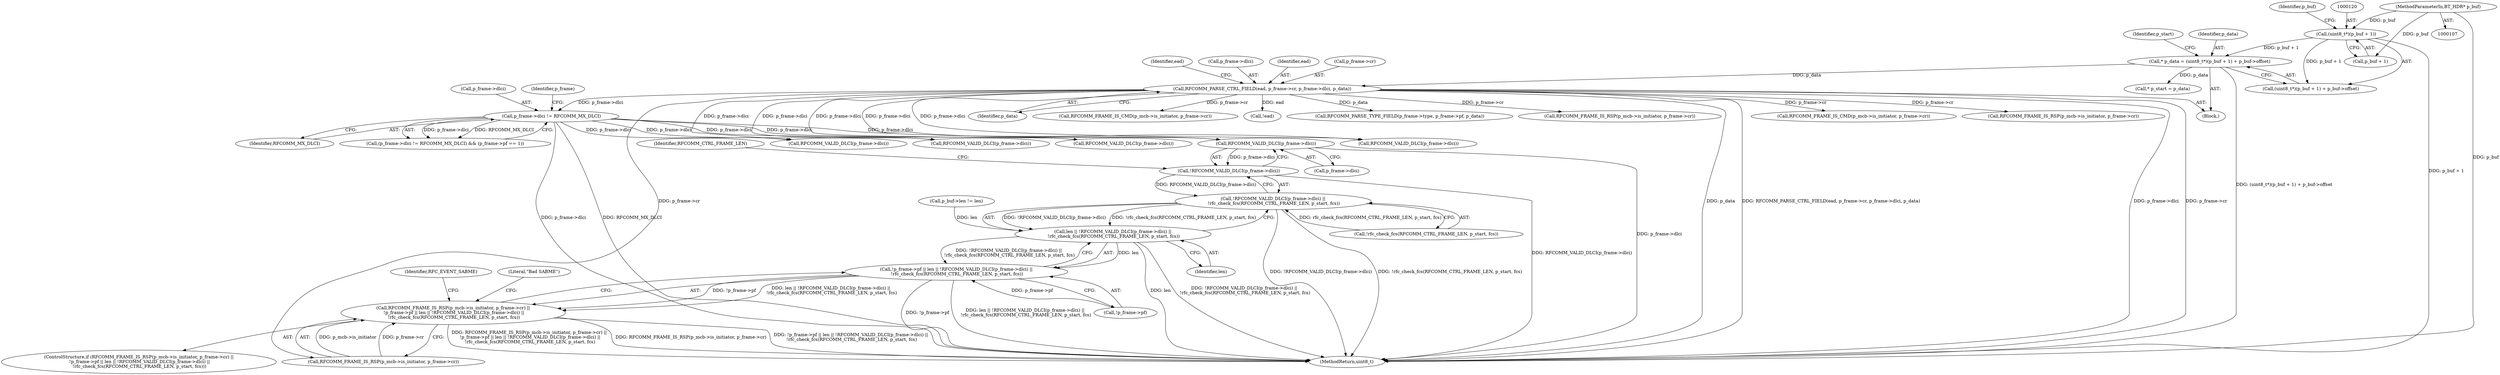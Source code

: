 digraph "0_Android_9fe27a9b445f7e911286ed31c1087ceac567736b@pointer" {
"1000334" [label="(Call,RFCOMM_VALID_DLCI(p_frame->dlci))"];
"1000146" [label="(Call,RFCOMM_PARSE_CTRL_FIELD(ead, p_frame->cr, p_frame->dlci, p_data))"];
"1000116" [label="(Call,* p_data = (uint8_t*)(p_buf + 1) + p_buf->offset)"];
"1000119" [label="(Call,(uint8_t*)(p_buf + 1))"];
"1000110" [label="(MethodParameterIn,BT_HDR* p_buf)"];
"1000257" [label="(Call,p_frame->dlci != RFCOMM_MX_DLCI)"];
"1000333" [label="(Call,!RFCOMM_VALID_DLCI(p_frame->dlci))"];
"1000332" [label="(Call,!RFCOMM_VALID_DLCI(p_frame->dlci) ||\n !rfc_check_fcs(RFCOMM_CTRL_FRAME_LEN, p_start, fcs))"];
"1000330" [label="(Call,len || !RFCOMM_VALID_DLCI(p_frame->dlci) ||\n !rfc_check_fcs(RFCOMM_CTRL_FRAME_LEN, p_start, fcs))"];
"1000325" [label="(Call,!p_frame->pf || len || !RFCOMM_VALID_DLCI(p_frame->dlci) ||\n !rfc_check_fcs(RFCOMM_CTRL_FRAME_LEN, p_start, fcs))"];
"1000317" [label="(Call,RFCOMM_FRAME_IS_RSP(p_mcb->is_initiator, p_frame->cr) ||\n !p_frame->pf || len || !RFCOMM_VALID_DLCI(p_frame->dlci) ||\n !rfc_check_fcs(RFCOMM_CTRL_FRAME_LEN, p_start, fcs))"];
"1000334" [label="(Call,RFCOMM_VALID_DLCI(p_frame->dlci))"];
"1000157" [label="(Identifier,ead)"];
"1000154" [label="(Identifier,p_data)"];
"1000354" [label="(Call,RFCOMM_FRAME_IS_CMD(p_mcb->is_initiator, p_frame->cr))"];
"1000350" [label="(Identifier,RFC_EVENT_SABME)"];
"1000117" [label="(Identifier,p_data)"];
"1000457" [label="(Call,RFCOMM_VALID_DLCI(p_frame->dlci))"];
"1000119" [label="(Call,(uint8_t*)(p_buf + 1))"];
"1000110" [label="(MethodParameterIn,BT_HDR* p_buf)"];
"1000330" [label="(Call,len || !RFCOMM_VALID_DLCI(p_frame->dlci) ||\n !rfc_check_fcs(RFCOMM_CTRL_FRAME_LEN, p_start, fcs))"];
"1000156" [label="(Call,!ead)"];
"1000316" [label="(ControlStructure,if (RFCOMM_FRAME_IS_RSP(p_mcb->is_initiator, p_frame->cr) ||\n !p_frame->pf || len || !RFCOMM_VALID_DLCI(p_frame->dlci) ||\n !rfc_check_fcs(RFCOMM_CTRL_FRAME_LEN, p_start, fcs)))"];
"1000163" [label="(Call,RFCOMM_PARSE_TYPE_FIELD(p_frame->type, p_frame->pf, p_data))"];
"1000118" [label="(Call,(uint8_t*)(p_buf + 1) + p_buf->offset)"];
"1000261" [label="(Identifier,RFCOMM_MX_DLCI)"];
"1000325" [label="(Call,!p_frame->pf || len || !RFCOMM_VALID_DLCI(p_frame->dlci) ||\n !rfc_check_fcs(RFCOMM_CTRL_FRAME_LEN, p_start, fcs))"];
"1000332" [label="(Call,!RFCOMM_VALID_DLCI(p_frame->dlci) ||\n !rfc_check_fcs(RFCOMM_CTRL_FRAME_LEN, p_start, fcs))"];
"1000129" [label="(Identifier,p_start)"];
"1000497" [label="(MethodReturn,uint8_t)"];
"1000258" [label="(Call,p_frame->dlci)"];
"1000151" [label="(Call,p_frame->dlci)"];
"1000421" [label="(Call,RFCOMM_FRAME_IS_RSP(p_mcb->is_initiator, p_frame->cr))"];
"1000317" [label="(Call,RFCOMM_FRAME_IS_RSP(p_mcb->is_initiator, p_frame->cr) ||\n !p_frame->pf || len || !RFCOMM_VALID_DLCI(p_frame->dlci) ||\n !rfc_check_fcs(RFCOMM_CTRL_FRAME_LEN, p_start, fcs))"];
"1000257" [label="(Call,p_frame->dlci != RFCOMM_MX_DLCI)"];
"1000147" [label="(Identifier,ead)"];
"1000111" [label="(Block,)"];
"1000370" [label="(Call,RFCOMM_VALID_DLCI(p_frame->dlci))"];
"1000331" [label="(Identifier,len)"];
"1000290" [label="(Call,p_buf->len != len)"];
"1000401" [label="(Call,RFCOMM_VALID_DLCI(p_frame->dlci))"];
"1000340" [label="(Identifier,RFCOMM_CTRL_FRAME_LEN)"];
"1000128" [label="(Call,* p_start = p_data)"];
"1000326" [label="(Call,!p_frame->pf)"];
"1000345" [label="(Literal,\"Bad SABME\")"];
"1000333" [label="(Call,!RFCOMM_VALID_DLCI(p_frame->dlci))"];
"1000125" [label="(Identifier,p_buf)"];
"1000437" [label="(Call,RFCOMM_VALID_DLCI(p_frame->dlci))"];
"1000116" [label="(Call,* p_data = (uint8_t*)(p_buf + 1) + p_buf->offset)"];
"1000318" [label="(Call,RFCOMM_FRAME_IS_RSP(p_mcb->is_initiator, p_frame->cr))"];
"1000148" [label="(Call,p_frame->cr)"];
"1000390" [label="(Call,RFCOMM_FRAME_IS_CMD(p_mcb->is_initiator, p_frame->cr))"];
"1000146" [label="(Call,RFCOMM_PARSE_CTRL_FIELD(ead, p_frame->cr, p_frame->dlci, p_data))"];
"1000256" [label="(Call,(p_frame->dlci != RFCOMM_MX_DLCI) && (p_frame->pf == 1))"];
"1000264" [label="(Identifier,p_frame)"];
"1000338" [label="(Call,!rfc_check_fcs(RFCOMM_CTRL_FRAME_LEN, p_start, fcs))"];
"1000335" [label="(Call,p_frame->dlci)"];
"1000121" [label="(Call,p_buf + 1)"];
"1000480" [label="(Call,RFCOMM_FRAME_IS_RSP(p_mcb->is_initiator, p_frame->cr))"];
"1000334" -> "1000333"  [label="AST: "];
"1000334" -> "1000335"  [label="CFG: "];
"1000335" -> "1000334"  [label="AST: "];
"1000333" -> "1000334"  [label="CFG: "];
"1000334" -> "1000497"  [label="DDG: p_frame->dlci"];
"1000334" -> "1000333"  [label="DDG: p_frame->dlci"];
"1000146" -> "1000334"  [label="DDG: p_frame->dlci"];
"1000257" -> "1000334"  [label="DDG: p_frame->dlci"];
"1000146" -> "1000111"  [label="AST: "];
"1000146" -> "1000154"  [label="CFG: "];
"1000147" -> "1000146"  [label="AST: "];
"1000148" -> "1000146"  [label="AST: "];
"1000151" -> "1000146"  [label="AST: "];
"1000154" -> "1000146"  [label="AST: "];
"1000157" -> "1000146"  [label="CFG: "];
"1000146" -> "1000497"  [label="DDG: p_frame->dlci"];
"1000146" -> "1000497"  [label="DDG: p_frame->cr"];
"1000146" -> "1000497"  [label="DDG: p_data"];
"1000146" -> "1000497"  [label="DDG: RFCOMM_PARSE_CTRL_FIELD(ead, p_frame->cr, p_frame->dlci, p_data)"];
"1000116" -> "1000146"  [label="DDG: p_data"];
"1000146" -> "1000156"  [label="DDG: ead"];
"1000146" -> "1000163"  [label="DDG: p_data"];
"1000146" -> "1000257"  [label="DDG: p_frame->dlci"];
"1000146" -> "1000318"  [label="DDG: p_frame->cr"];
"1000146" -> "1000354"  [label="DDG: p_frame->cr"];
"1000146" -> "1000370"  [label="DDG: p_frame->dlci"];
"1000146" -> "1000390"  [label="DDG: p_frame->cr"];
"1000146" -> "1000401"  [label="DDG: p_frame->dlci"];
"1000146" -> "1000421"  [label="DDG: p_frame->cr"];
"1000146" -> "1000437"  [label="DDG: p_frame->dlci"];
"1000146" -> "1000457"  [label="DDG: p_frame->dlci"];
"1000146" -> "1000480"  [label="DDG: p_frame->cr"];
"1000116" -> "1000111"  [label="AST: "];
"1000116" -> "1000118"  [label="CFG: "];
"1000117" -> "1000116"  [label="AST: "];
"1000118" -> "1000116"  [label="AST: "];
"1000129" -> "1000116"  [label="CFG: "];
"1000116" -> "1000497"  [label="DDG: (uint8_t*)(p_buf + 1) + p_buf->offset"];
"1000119" -> "1000116"  [label="DDG: p_buf + 1"];
"1000116" -> "1000128"  [label="DDG: p_data"];
"1000119" -> "1000118"  [label="AST: "];
"1000119" -> "1000121"  [label="CFG: "];
"1000120" -> "1000119"  [label="AST: "];
"1000121" -> "1000119"  [label="AST: "];
"1000125" -> "1000119"  [label="CFG: "];
"1000119" -> "1000497"  [label="DDG: p_buf + 1"];
"1000119" -> "1000118"  [label="DDG: p_buf + 1"];
"1000110" -> "1000119"  [label="DDG: p_buf"];
"1000110" -> "1000107"  [label="AST: "];
"1000110" -> "1000497"  [label="DDG: p_buf"];
"1000110" -> "1000121"  [label="DDG: p_buf"];
"1000257" -> "1000256"  [label="AST: "];
"1000257" -> "1000261"  [label="CFG: "];
"1000258" -> "1000257"  [label="AST: "];
"1000261" -> "1000257"  [label="AST: "];
"1000264" -> "1000257"  [label="CFG: "];
"1000256" -> "1000257"  [label="CFG: "];
"1000257" -> "1000497"  [label="DDG: p_frame->dlci"];
"1000257" -> "1000497"  [label="DDG: RFCOMM_MX_DLCI"];
"1000257" -> "1000256"  [label="DDG: p_frame->dlci"];
"1000257" -> "1000256"  [label="DDG: RFCOMM_MX_DLCI"];
"1000257" -> "1000370"  [label="DDG: p_frame->dlci"];
"1000257" -> "1000401"  [label="DDG: p_frame->dlci"];
"1000257" -> "1000437"  [label="DDG: p_frame->dlci"];
"1000257" -> "1000457"  [label="DDG: p_frame->dlci"];
"1000333" -> "1000332"  [label="AST: "];
"1000340" -> "1000333"  [label="CFG: "];
"1000332" -> "1000333"  [label="CFG: "];
"1000333" -> "1000497"  [label="DDG: RFCOMM_VALID_DLCI(p_frame->dlci)"];
"1000333" -> "1000332"  [label="DDG: RFCOMM_VALID_DLCI(p_frame->dlci)"];
"1000332" -> "1000330"  [label="AST: "];
"1000332" -> "1000338"  [label="CFG: "];
"1000338" -> "1000332"  [label="AST: "];
"1000330" -> "1000332"  [label="CFG: "];
"1000332" -> "1000497"  [label="DDG: !RFCOMM_VALID_DLCI(p_frame->dlci)"];
"1000332" -> "1000497"  [label="DDG: !rfc_check_fcs(RFCOMM_CTRL_FRAME_LEN, p_start, fcs)"];
"1000332" -> "1000330"  [label="DDG: !RFCOMM_VALID_DLCI(p_frame->dlci)"];
"1000332" -> "1000330"  [label="DDG: !rfc_check_fcs(RFCOMM_CTRL_FRAME_LEN, p_start, fcs)"];
"1000338" -> "1000332"  [label="DDG: rfc_check_fcs(RFCOMM_CTRL_FRAME_LEN, p_start, fcs)"];
"1000330" -> "1000325"  [label="AST: "];
"1000330" -> "1000331"  [label="CFG: "];
"1000331" -> "1000330"  [label="AST: "];
"1000325" -> "1000330"  [label="CFG: "];
"1000330" -> "1000497"  [label="DDG: len"];
"1000330" -> "1000497"  [label="DDG: !RFCOMM_VALID_DLCI(p_frame->dlci) ||\n !rfc_check_fcs(RFCOMM_CTRL_FRAME_LEN, p_start, fcs)"];
"1000330" -> "1000325"  [label="DDG: len"];
"1000330" -> "1000325"  [label="DDG: !RFCOMM_VALID_DLCI(p_frame->dlci) ||\n !rfc_check_fcs(RFCOMM_CTRL_FRAME_LEN, p_start, fcs)"];
"1000290" -> "1000330"  [label="DDG: len"];
"1000325" -> "1000317"  [label="AST: "];
"1000325" -> "1000326"  [label="CFG: "];
"1000326" -> "1000325"  [label="AST: "];
"1000317" -> "1000325"  [label="CFG: "];
"1000325" -> "1000497"  [label="DDG: !p_frame->pf"];
"1000325" -> "1000497"  [label="DDG: len || !RFCOMM_VALID_DLCI(p_frame->dlci) ||\n !rfc_check_fcs(RFCOMM_CTRL_FRAME_LEN, p_start, fcs)"];
"1000325" -> "1000317"  [label="DDG: !p_frame->pf"];
"1000325" -> "1000317"  [label="DDG: len || !RFCOMM_VALID_DLCI(p_frame->dlci) ||\n !rfc_check_fcs(RFCOMM_CTRL_FRAME_LEN, p_start, fcs)"];
"1000326" -> "1000325"  [label="DDG: p_frame->pf"];
"1000317" -> "1000316"  [label="AST: "];
"1000317" -> "1000318"  [label="CFG: "];
"1000318" -> "1000317"  [label="AST: "];
"1000345" -> "1000317"  [label="CFG: "];
"1000350" -> "1000317"  [label="CFG: "];
"1000317" -> "1000497"  [label="DDG: RFCOMM_FRAME_IS_RSP(p_mcb->is_initiator, p_frame->cr)"];
"1000317" -> "1000497"  [label="DDG: !p_frame->pf || len || !RFCOMM_VALID_DLCI(p_frame->dlci) ||\n !rfc_check_fcs(RFCOMM_CTRL_FRAME_LEN, p_start, fcs)"];
"1000317" -> "1000497"  [label="DDG: RFCOMM_FRAME_IS_RSP(p_mcb->is_initiator, p_frame->cr) ||\n !p_frame->pf || len || !RFCOMM_VALID_DLCI(p_frame->dlci) ||\n !rfc_check_fcs(RFCOMM_CTRL_FRAME_LEN, p_start, fcs)"];
"1000318" -> "1000317"  [label="DDG: p_mcb->is_initiator"];
"1000318" -> "1000317"  [label="DDG: p_frame->cr"];
}
